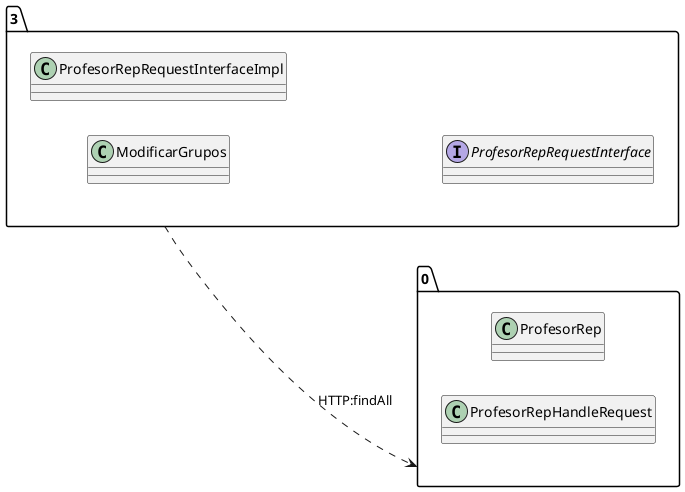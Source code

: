 @startuml 
allow_mixing
left to right direction
package "3"{
class ModificarGrupos
class ProfesorRepRequestInterfaceImpl
interface ProfesorRepRequestInterface

}
package "0"{
class ProfesorRep
class ProfesorRepHandleRequest

}
"3" ..> "0":HTTP:findAll
@enduml